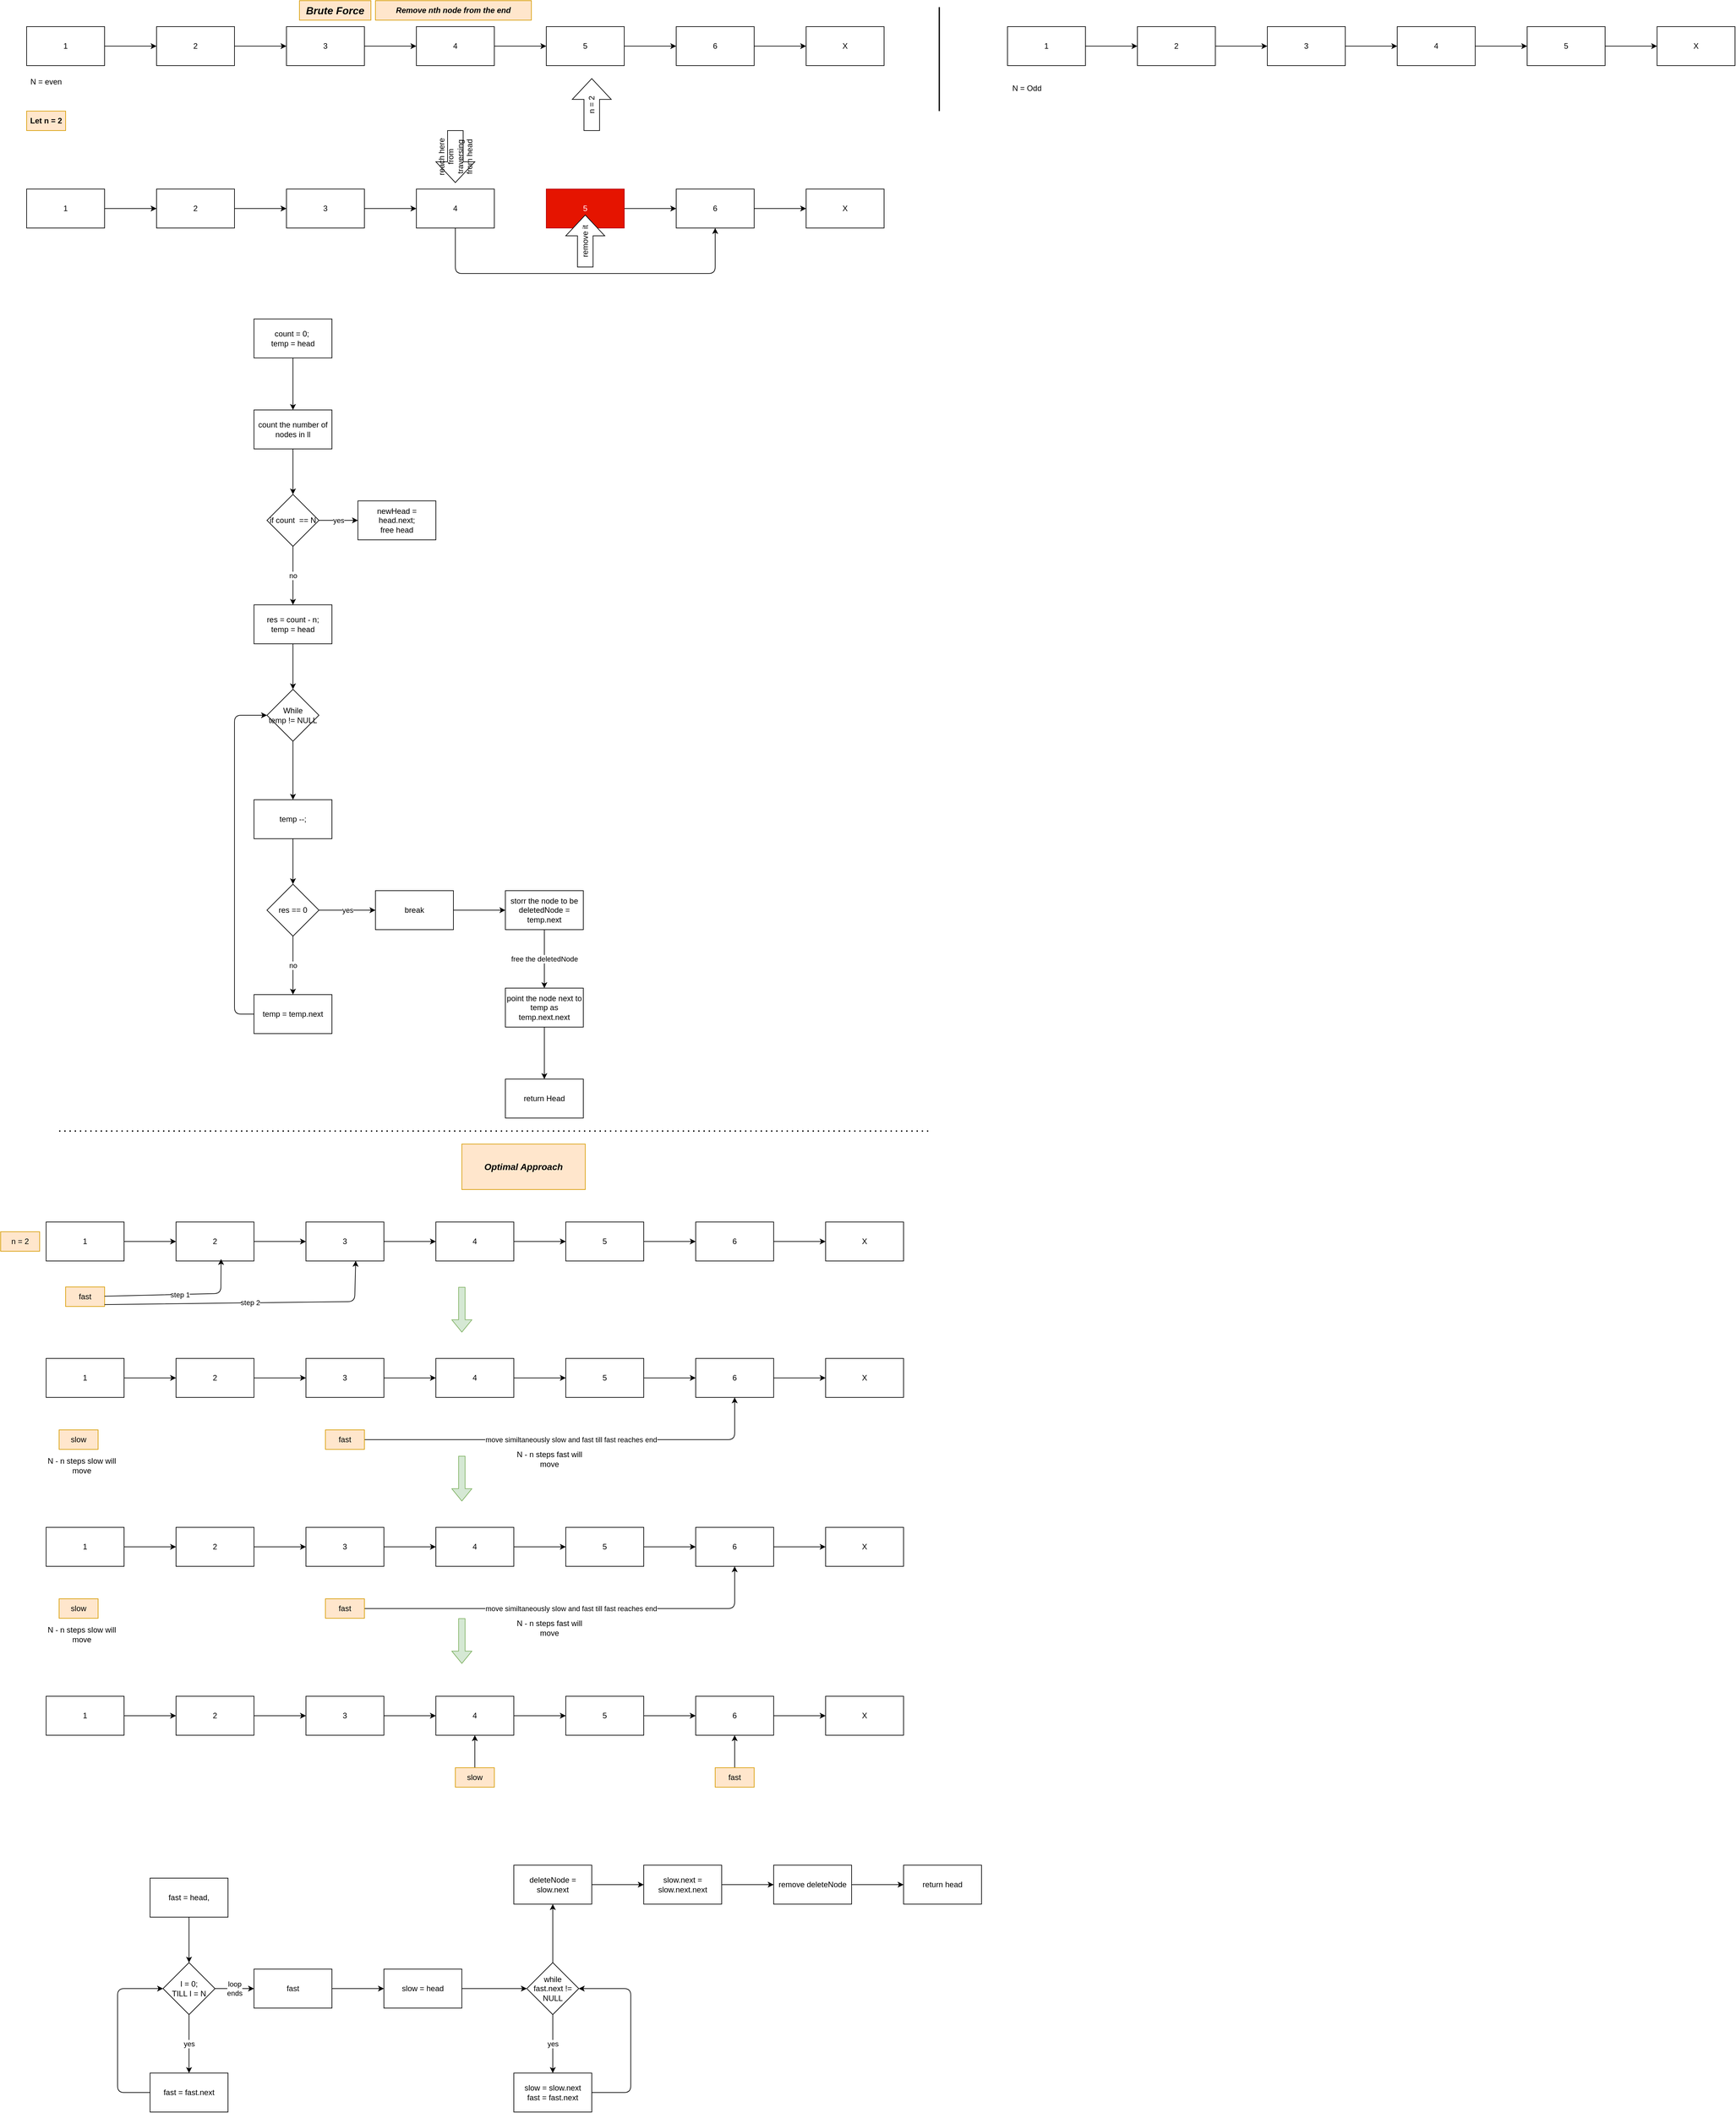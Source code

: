 <mxfile>
    <diagram id="QbyrsT3ZI68WgONQyrTk" name="Page-1">
        <mxGraphModel dx="834" dy="531" grid="1" gridSize="10" guides="1" tooltips="1" connect="1" arrows="1" fold="1" page="1" pageScale="1" pageWidth="827" pageHeight="1169" math="0" shadow="0">
            <root>
                <mxCell id="0"/>
                <mxCell id="1" parent="0"/>
                <mxCell id="2" value="Brute Force" style="text;strokeColor=#d79b00;align=center;fillColor=#ffe6cc;html=1;verticalAlign=middle;whiteSpace=wrap;rounded=0;fontStyle=3;fontSize=16;" vertex="1" parent="1">
                    <mxGeometry x="470" y="20" width="110" height="30" as="geometry"/>
                </mxCell>
                <mxCell id="5" value="" style="edgeStyle=none;html=1;" edge="1" parent="1" source="3" target="4">
                    <mxGeometry relative="1" as="geometry"/>
                </mxCell>
                <mxCell id="3" value="1" style="whiteSpace=wrap;html=1;" vertex="1" parent="1">
                    <mxGeometry x="50" y="60" width="120" height="60" as="geometry"/>
                </mxCell>
                <mxCell id="7" value="" style="edgeStyle=none;html=1;" edge="1" parent="1" source="4" target="6">
                    <mxGeometry relative="1" as="geometry"/>
                </mxCell>
                <mxCell id="4" value="2" style="whiteSpace=wrap;html=1;" vertex="1" parent="1">
                    <mxGeometry x="250" y="60" width="120" height="60" as="geometry"/>
                </mxCell>
                <mxCell id="9" value="" style="edgeStyle=none;html=1;" edge="1" parent="1" source="6" target="8">
                    <mxGeometry relative="1" as="geometry"/>
                </mxCell>
                <mxCell id="6" value="3" style="whiteSpace=wrap;html=1;" vertex="1" parent="1">
                    <mxGeometry x="450" y="60" width="120" height="60" as="geometry"/>
                </mxCell>
                <mxCell id="11" value="" style="edgeStyle=none;html=1;" edge="1" parent="1" source="8" target="10">
                    <mxGeometry relative="1" as="geometry"/>
                </mxCell>
                <mxCell id="8" value="4" style="whiteSpace=wrap;html=1;" vertex="1" parent="1">
                    <mxGeometry x="650" y="60" width="120" height="60" as="geometry"/>
                </mxCell>
                <mxCell id="13" value="" style="edgeStyle=none;html=1;" edge="1" parent="1" source="10" target="12">
                    <mxGeometry relative="1" as="geometry"/>
                </mxCell>
                <mxCell id="10" value="5" style="whiteSpace=wrap;html=1;" vertex="1" parent="1">
                    <mxGeometry x="850" y="60" width="120" height="60" as="geometry"/>
                </mxCell>
                <mxCell id="15" value="" style="edgeStyle=none;html=1;" edge="1" parent="1" source="12" target="14">
                    <mxGeometry relative="1" as="geometry"/>
                </mxCell>
                <mxCell id="12" value="6" style="whiteSpace=wrap;html=1;" vertex="1" parent="1">
                    <mxGeometry x="1050" y="60" width="120" height="60" as="geometry"/>
                </mxCell>
                <mxCell id="14" value="X" style="whiteSpace=wrap;html=1;" vertex="1" parent="1">
                    <mxGeometry x="1250" y="60" width="120" height="60" as="geometry"/>
                </mxCell>
                <mxCell id="16" value="" style="edgeStyle=none;html=1;" edge="1" source="17" target="19" parent="1">
                    <mxGeometry relative="1" as="geometry"/>
                </mxCell>
                <mxCell id="17" value="1" style="whiteSpace=wrap;html=1;" vertex="1" parent="1">
                    <mxGeometry x="1560" y="60" width="120" height="60" as="geometry"/>
                </mxCell>
                <mxCell id="18" value="" style="edgeStyle=none;html=1;" edge="1" source="19" target="21" parent="1">
                    <mxGeometry relative="1" as="geometry"/>
                </mxCell>
                <mxCell id="19" value="2" style="whiteSpace=wrap;html=1;" vertex="1" parent="1">
                    <mxGeometry x="1760" y="60" width="120" height="60" as="geometry"/>
                </mxCell>
                <mxCell id="20" value="" style="edgeStyle=none;html=1;" edge="1" source="21" target="23" parent="1">
                    <mxGeometry relative="1" as="geometry"/>
                </mxCell>
                <mxCell id="21" value="3" style="whiteSpace=wrap;html=1;" vertex="1" parent="1">
                    <mxGeometry x="1960" y="60" width="120" height="60" as="geometry"/>
                </mxCell>
                <mxCell id="22" value="" style="edgeStyle=none;html=1;" edge="1" source="23" target="25" parent="1">
                    <mxGeometry relative="1" as="geometry"/>
                </mxCell>
                <mxCell id="23" value="4" style="whiteSpace=wrap;html=1;" vertex="1" parent="1">
                    <mxGeometry x="2160" y="60" width="120" height="60" as="geometry"/>
                </mxCell>
                <mxCell id="33" value="" style="edgeStyle=none;html=1;" edge="1" parent="1" source="25" target="28">
                    <mxGeometry relative="1" as="geometry"/>
                </mxCell>
                <mxCell id="25" value="5" style="whiteSpace=wrap;html=1;" vertex="1" parent="1">
                    <mxGeometry x="2360" y="60" width="120" height="60" as="geometry"/>
                </mxCell>
                <mxCell id="28" value="X" style="whiteSpace=wrap;html=1;" vertex="1" parent="1">
                    <mxGeometry x="2560" y="60" width="120" height="60" as="geometry"/>
                </mxCell>
                <mxCell id="29" value="" style="line;strokeWidth=2;direction=south;html=1;" vertex="1" parent="1">
                    <mxGeometry x="1450" y="30" width="10" height="160" as="geometry"/>
                </mxCell>
                <mxCell id="30" value="N = even" style="text;strokeColor=none;align=center;fillColor=none;html=1;verticalAlign=middle;whiteSpace=wrap;rounded=0;" vertex="1" parent="1">
                    <mxGeometry x="50" y="130" width="60" height="30" as="geometry"/>
                </mxCell>
                <mxCell id="32" value="N = Odd" style="text;strokeColor=none;align=center;fillColor=none;html=1;verticalAlign=middle;whiteSpace=wrap;rounded=0;" vertex="1" parent="1">
                    <mxGeometry x="1560" y="140" width="60" height="30" as="geometry"/>
                </mxCell>
                <mxCell id="34" value="Remove nth node from the end" style="text;strokeColor=#d79b00;align=center;fillColor=#ffe6cc;html=1;verticalAlign=middle;whiteSpace=wrap;rounded=0;fontStyle=3" vertex="1" parent="1">
                    <mxGeometry x="587" y="20" width="240" height="30" as="geometry"/>
                </mxCell>
                <mxCell id="35" value="Let n = 2" style="text;strokeColor=#d79b00;align=center;fillColor=#ffe6cc;html=1;verticalAlign=middle;whiteSpace=wrap;rounded=0;fontStyle=1" vertex="1" parent="1">
                    <mxGeometry x="50" y="190" width="60" height="30" as="geometry"/>
                </mxCell>
                <mxCell id="37" value="n = 2" style="shape=singleArrow;whiteSpace=wrap;html=1;arrowWidth=0.4;arrowSize=0.4;rotation=-90;" vertex="1" parent="1">
                    <mxGeometry x="880" y="150" width="80" height="60" as="geometry"/>
                </mxCell>
                <mxCell id="38" value="" style="edgeStyle=none;html=1;" edge="1" source="39" target="41" parent="1">
                    <mxGeometry relative="1" as="geometry"/>
                </mxCell>
                <mxCell id="39" value="1" style="whiteSpace=wrap;html=1;" vertex="1" parent="1">
                    <mxGeometry x="50" y="310" width="120" height="60" as="geometry"/>
                </mxCell>
                <mxCell id="40" value="" style="edgeStyle=none;html=1;" edge="1" source="41" target="43" parent="1">
                    <mxGeometry relative="1" as="geometry"/>
                </mxCell>
                <mxCell id="41" value="2" style="whiteSpace=wrap;html=1;" vertex="1" parent="1">
                    <mxGeometry x="250" y="310" width="120" height="60" as="geometry"/>
                </mxCell>
                <mxCell id="42" value="" style="edgeStyle=none;html=1;" edge="1" source="43" target="45" parent="1">
                    <mxGeometry relative="1" as="geometry"/>
                </mxCell>
                <mxCell id="43" value="3" style="whiteSpace=wrap;html=1;" vertex="1" parent="1">
                    <mxGeometry x="450" y="310" width="120" height="60" as="geometry"/>
                </mxCell>
                <mxCell id="44" value="" style="edgeStyle=none;html=1;entryX=0.5;entryY=1;entryDx=0;entryDy=0;" edge="1" source="45" target="49" parent="1">
                    <mxGeometry relative="1" as="geometry">
                        <Array as="points">
                            <mxPoint x="710" y="440"/>
                            <mxPoint x="1110" y="440"/>
                        </Array>
                    </mxGeometry>
                </mxCell>
                <mxCell id="45" value="4" style="whiteSpace=wrap;html=1;" vertex="1" parent="1">
                    <mxGeometry x="650" y="310" width="120" height="60" as="geometry"/>
                </mxCell>
                <mxCell id="46" value="" style="edgeStyle=none;html=1;" edge="1" source="47" target="49" parent="1">
                    <mxGeometry relative="1" as="geometry"/>
                </mxCell>
                <mxCell id="47" value="5" style="whiteSpace=wrap;html=1;fillColor=#e51400;strokeColor=#B20000;fontColor=#ffffff;" vertex="1" parent="1">
                    <mxGeometry x="850" y="310" width="120" height="60" as="geometry"/>
                </mxCell>
                <mxCell id="48" value="" style="edgeStyle=none;html=1;" edge="1" source="49" target="50" parent="1">
                    <mxGeometry relative="1" as="geometry"/>
                </mxCell>
                <mxCell id="49" value="6" style="whiteSpace=wrap;html=1;" vertex="1" parent="1">
                    <mxGeometry x="1050" y="310" width="120" height="60" as="geometry"/>
                </mxCell>
                <mxCell id="50" value="X" style="whiteSpace=wrap;html=1;" vertex="1" parent="1">
                    <mxGeometry x="1250" y="310" width="120" height="60" as="geometry"/>
                </mxCell>
                <mxCell id="51" value="reach here from traversing from head" style="shape=singleArrow;whiteSpace=wrap;html=1;arrowWidth=0.4;arrowSize=0.4;rotation=-90;direction=west;" vertex="1" parent="1">
                    <mxGeometry x="670" y="230" width="80" height="60" as="geometry"/>
                </mxCell>
                <mxCell id="52" value="remove it" style="shape=singleArrow;whiteSpace=wrap;html=1;arrowWidth=0.4;arrowSize=0.4;rotation=-90;" vertex="1" parent="1">
                    <mxGeometry x="870" y="360" width="80" height="60" as="geometry"/>
                </mxCell>
                <mxCell id="55" value="" style="edgeStyle=none;html=1;" edge="1" parent="1" source="53" target="54">
                    <mxGeometry relative="1" as="geometry"/>
                </mxCell>
                <mxCell id="53" value="count = 0;&amp;nbsp;&lt;div&gt;temp = head&lt;/div&gt;" style="whiteSpace=wrap;html=1;" vertex="1" parent="1">
                    <mxGeometry x="400" y="510" width="120" height="60" as="geometry"/>
                </mxCell>
                <mxCell id="59" value="" style="edgeStyle=none;html=1;" edge="1" parent="1" source="54" target="58">
                    <mxGeometry relative="1" as="geometry"/>
                </mxCell>
                <mxCell id="54" value="count the number of nodes in ll" style="whiteSpace=wrap;html=1;" vertex="1" parent="1">
                    <mxGeometry x="400" y="650" width="120" height="60" as="geometry"/>
                </mxCell>
                <mxCell id="61" value="yes" style="edgeStyle=none;html=1;" edge="1" parent="1" source="58" target="60">
                    <mxGeometry relative="1" as="geometry"/>
                </mxCell>
                <mxCell id="63" value="no" style="edgeStyle=none;html=1;" edge="1" parent="1" source="58" target="62">
                    <mxGeometry relative="1" as="geometry"/>
                </mxCell>
                <mxCell id="58" value="if count&amp;nbsp; == N" style="rhombus;whiteSpace=wrap;html=1;" vertex="1" parent="1">
                    <mxGeometry x="420" y="780" width="80" height="80" as="geometry"/>
                </mxCell>
                <mxCell id="60" value="newHead = head.next;&lt;div&gt;free head&lt;/div&gt;" style="whiteSpace=wrap;html=1;" vertex="1" parent="1">
                    <mxGeometry x="560" y="790" width="120" height="60" as="geometry"/>
                </mxCell>
                <mxCell id="65" value="" style="edgeStyle=none;html=1;" edge="1" parent="1" source="62" target="64">
                    <mxGeometry relative="1" as="geometry"/>
                </mxCell>
                <mxCell id="62" value="res = count - n;&lt;div&gt;temp = head&lt;/div&gt;" style="whiteSpace=wrap;html=1;" vertex="1" parent="1">
                    <mxGeometry x="400" y="950" width="120" height="60" as="geometry"/>
                </mxCell>
                <mxCell id="67" value="" style="edgeStyle=none;html=1;" edge="1" parent="1" source="64" target="66">
                    <mxGeometry relative="1" as="geometry"/>
                </mxCell>
                <mxCell id="64" value="&lt;div&gt;While&lt;/div&gt;temp != NULL" style="rhombus;whiteSpace=wrap;html=1;" vertex="1" parent="1">
                    <mxGeometry x="420" y="1080" width="80" height="80" as="geometry"/>
                </mxCell>
                <mxCell id="69" value="" style="edgeStyle=none;html=1;" edge="1" parent="1" source="66" target="68">
                    <mxGeometry relative="1" as="geometry"/>
                </mxCell>
                <mxCell id="66" value="temp --;" style="whiteSpace=wrap;html=1;" vertex="1" parent="1">
                    <mxGeometry x="400" y="1250" width="120" height="60" as="geometry"/>
                </mxCell>
                <mxCell id="71" value="yes" style="edgeStyle=none;html=1;" edge="1" parent="1" source="68" target="70">
                    <mxGeometry relative="1" as="geometry"/>
                </mxCell>
                <mxCell id="73" value="no" style="edgeStyle=none;html=1;" edge="1" parent="1" source="68" target="72">
                    <mxGeometry relative="1" as="geometry"/>
                </mxCell>
                <mxCell id="68" value="res == 0" style="rhombus;whiteSpace=wrap;html=1;" vertex="1" parent="1">
                    <mxGeometry x="420" y="1380" width="80" height="80" as="geometry"/>
                </mxCell>
                <mxCell id="78" value="" style="edgeStyle=none;html=1;" edge="1" parent="1" source="70" target="77">
                    <mxGeometry relative="1" as="geometry"/>
                </mxCell>
                <mxCell id="70" value="break" style="whiteSpace=wrap;html=1;" vertex="1" parent="1">
                    <mxGeometry x="587" y="1390" width="120" height="60" as="geometry"/>
                </mxCell>
                <mxCell id="74" style="edgeStyle=none;html=1;entryX=0;entryY=0.5;entryDx=0;entryDy=0;" edge="1" parent="1" source="72" target="64">
                    <mxGeometry relative="1" as="geometry">
                        <mxPoint x="310.0" y="1360" as="targetPoint"/>
                        <Array as="points">
                            <mxPoint x="370" y="1580"/>
                            <mxPoint x="370" y="1120"/>
                        </Array>
                    </mxGeometry>
                </mxCell>
                <mxCell id="72" value="temp = temp.next" style="whiteSpace=wrap;html=1;" vertex="1" parent="1">
                    <mxGeometry x="400" y="1550" width="120" height="60" as="geometry"/>
                </mxCell>
                <mxCell id="80" value="free the deletedNode" style="edgeStyle=none;html=1;" edge="1" parent="1" source="77" target="79">
                    <mxGeometry relative="1" as="geometry"/>
                </mxCell>
                <mxCell id="77" value="storr the node to be deletedNode = temp.next" style="whiteSpace=wrap;html=1;" vertex="1" parent="1">
                    <mxGeometry x="787" y="1390" width="120" height="60" as="geometry"/>
                </mxCell>
                <mxCell id="82" value="" style="edgeStyle=none;html=1;" edge="1" parent="1" source="79" target="81">
                    <mxGeometry relative="1" as="geometry"/>
                </mxCell>
                <mxCell id="79" value="point the node next to temp as temp.next.next" style="whiteSpace=wrap;html=1;" vertex="1" parent="1">
                    <mxGeometry x="787" y="1540" width="120" height="60" as="geometry"/>
                </mxCell>
                <mxCell id="81" value="return Head" style="whiteSpace=wrap;html=1;" vertex="1" parent="1">
                    <mxGeometry x="787" y="1680" width="120" height="60" as="geometry"/>
                </mxCell>
                <mxCell id="83" value="" style="endArrow=none;dashed=1;html=1;dashPattern=1 3;strokeWidth=2;" edge="1" parent="1">
                    <mxGeometry width="50" height="50" relative="1" as="geometry">
                        <mxPoint x="100" y="1760" as="sourcePoint"/>
                        <mxPoint x="1440" y="1760" as="targetPoint"/>
                    </mxGeometry>
                </mxCell>
                <mxCell id="84" value="Optimal Approach" style="text;strokeColor=#d79b00;align=center;fillColor=#ffe6cc;html=1;verticalAlign=middle;whiteSpace=wrap;rounded=0;fontStyle=3;fontSize=14;" vertex="1" parent="1">
                    <mxGeometry x="720" y="1780" width="190" height="70" as="geometry"/>
                </mxCell>
                <mxCell id="85" value="" style="edgeStyle=none;html=1;" edge="1" source="86" target="88" parent="1">
                    <mxGeometry relative="1" as="geometry"/>
                </mxCell>
                <mxCell id="86" value="1" style="whiteSpace=wrap;html=1;" vertex="1" parent="1">
                    <mxGeometry x="80" y="1900" width="120" height="60" as="geometry"/>
                </mxCell>
                <mxCell id="87" value="" style="edgeStyle=none;html=1;" edge="1" source="88" target="90" parent="1">
                    <mxGeometry relative="1" as="geometry"/>
                </mxCell>
                <mxCell id="88" value="2" style="whiteSpace=wrap;html=1;" vertex="1" parent="1">
                    <mxGeometry x="280" y="1900" width="120" height="60" as="geometry"/>
                </mxCell>
                <mxCell id="89" value="" style="edgeStyle=none;html=1;" edge="1" source="90" target="92" parent="1">
                    <mxGeometry relative="1" as="geometry"/>
                </mxCell>
                <mxCell id="90" value="3" style="whiteSpace=wrap;html=1;" vertex="1" parent="1">
                    <mxGeometry x="480" y="1900" width="120" height="60" as="geometry"/>
                </mxCell>
                <mxCell id="91" value="" style="edgeStyle=none;html=1;" edge="1" source="92" target="94" parent="1">
                    <mxGeometry relative="1" as="geometry"/>
                </mxCell>
                <mxCell id="92" value="4" style="whiteSpace=wrap;html=1;" vertex="1" parent="1">
                    <mxGeometry x="680" y="1900" width="120" height="60" as="geometry"/>
                </mxCell>
                <mxCell id="93" value="" style="edgeStyle=none;html=1;" edge="1" source="94" target="96" parent="1">
                    <mxGeometry relative="1" as="geometry"/>
                </mxCell>
                <mxCell id="94" value="5" style="whiteSpace=wrap;html=1;" vertex="1" parent="1">
                    <mxGeometry x="880" y="1900" width="120" height="60" as="geometry"/>
                </mxCell>
                <mxCell id="95" value="" style="edgeStyle=none;html=1;" edge="1" source="96" target="97" parent="1">
                    <mxGeometry relative="1" as="geometry"/>
                </mxCell>
                <mxCell id="96" value="6" style="whiteSpace=wrap;html=1;" vertex="1" parent="1">
                    <mxGeometry x="1080" y="1900" width="120" height="60" as="geometry"/>
                </mxCell>
                <mxCell id="97" value="X" style="whiteSpace=wrap;html=1;" vertex="1" parent="1">
                    <mxGeometry x="1280" y="1900" width="120" height="60" as="geometry"/>
                </mxCell>
                <mxCell id="98" value="n = 2" style="text;strokeColor=#d79b00;align=center;fillColor=#ffe6cc;html=1;verticalAlign=middle;whiteSpace=wrap;rounded=0;" vertex="1" parent="1">
                    <mxGeometry x="10" y="1915" width="60" height="30" as="geometry"/>
                </mxCell>
                <mxCell id="99" value="fast" style="text;strokeColor=#d79b00;align=center;fillColor=#ffe6cc;html=1;verticalAlign=middle;whiteSpace=wrap;rounded=0;" vertex="1" parent="1">
                    <mxGeometry x="110" y="2000" width="60" height="30" as="geometry"/>
                </mxCell>
                <mxCell id="102" value="step 1" style="edgeStyle=none;html=1;entryX=0.578;entryY=0.95;entryDx=0;entryDy=0;entryPerimeter=0;" edge="1" parent="1" source="99" target="88">
                    <mxGeometry relative="1" as="geometry">
                        <Array as="points">
                            <mxPoint x="349" y="2010"/>
                        </Array>
                    </mxGeometry>
                </mxCell>
                <mxCell id="104" value="step 2" style="edgeStyle=none;html=1;entryX=0.638;entryY=0.996;entryDx=0;entryDy=0;entryPerimeter=0;" edge="1" parent="1" target="90">
                    <mxGeometry relative="1" as="geometry">
                        <mxPoint x="170" y="2027.099" as="sourcePoint"/>
                        <mxPoint x="555.48" y="1970" as="targetPoint"/>
                        <Array as="points">
                            <mxPoint x="555" y="2022.46"/>
                        </Array>
                    </mxGeometry>
                </mxCell>
                <mxCell id="105" value="" style="edgeStyle=none;html=1;" edge="1" source="106" target="108" parent="1">
                    <mxGeometry relative="1" as="geometry"/>
                </mxCell>
                <mxCell id="106" value="1" style="whiteSpace=wrap;html=1;" vertex="1" parent="1">
                    <mxGeometry x="80" y="2110" width="120" height="60" as="geometry"/>
                </mxCell>
                <mxCell id="107" value="" style="edgeStyle=none;html=1;" edge="1" source="108" target="110" parent="1">
                    <mxGeometry relative="1" as="geometry"/>
                </mxCell>
                <mxCell id="108" value="2" style="whiteSpace=wrap;html=1;" vertex="1" parent="1">
                    <mxGeometry x="280" y="2110" width="120" height="60" as="geometry"/>
                </mxCell>
                <mxCell id="109" value="" style="edgeStyle=none;html=1;" edge="1" source="110" target="112" parent="1">
                    <mxGeometry relative="1" as="geometry"/>
                </mxCell>
                <mxCell id="110" value="3" style="whiteSpace=wrap;html=1;" vertex="1" parent="1">
                    <mxGeometry x="480" y="2110" width="120" height="60" as="geometry"/>
                </mxCell>
                <mxCell id="111" value="" style="edgeStyle=none;html=1;" edge="1" source="112" target="114" parent="1">
                    <mxGeometry relative="1" as="geometry"/>
                </mxCell>
                <mxCell id="112" value="4" style="whiteSpace=wrap;html=1;" vertex="1" parent="1">
                    <mxGeometry x="680" y="2110" width="120" height="60" as="geometry"/>
                </mxCell>
                <mxCell id="113" value="" style="edgeStyle=none;html=1;" edge="1" source="114" target="116" parent="1">
                    <mxGeometry relative="1" as="geometry"/>
                </mxCell>
                <mxCell id="114" value="5" style="whiteSpace=wrap;html=1;" vertex="1" parent="1">
                    <mxGeometry x="880" y="2110" width="120" height="60" as="geometry"/>
                </mxCell>
                <mxCell id="115" value="" style="edgeStyle=none;html=1;" edge="1" source="116" target="117" parent="1">
                    <mxGeometry relative="1" as="geometry"/>
                </mxCell>
                <mxCell id="116" value="6" style="whiteSpace=wrap;html=1;" vertex="1" parent="1">
                    <mxGeometry x="1080" y="2110" width="120" height="60" as="geometry"/>
                </mxCell>
                <mxCell id="117" value="X" style="whiteSpace=wrap;html=1;" vertex="1" parent="1">
                    <mxGeometry x="1280" y="2110" width="120" height="60" as="geometry"/>
                </mxCell>
                <mxCell id="122" value="move similtaneously slow and fast till fast reaches end" style="edgeStyle=none;html=1;entryX=0.5;entryY=1;entryDx=0;entryDy=0;" edge="1" parent="1" source="118" target="116">
                    <mxGeometry relative="1" as="geometry">
                        <Array as="points">
                            <mxPoint x="1140" y="2235"/>
                        </Array>
                    </mxGeometry>
                </mxCell>
                <mxCell id="118" value="fast" style="text;strokeColor=#d79b00;align=center;fillColor=#ffe6cc;html=1;verticalAlign=middle;whiteSpace=wrap;rounded=0;" vertex="1" parent="1">
                    <mxGeometry x="510" y="2220" width="60" height="30" as="geometry"/>
                </mxCell>
                <mxCell id="121" value="slow" style="text;strokeColor=#d79b00;align=center;fillColor=#ffe6cc;html=1;verticalAlign=middle;whiteSpace=wrap;rounded=0;" vertex="1" parent="1">
                    <mxGeometry x="100" y="2220" width="60" height="30" as="geometry"/>
                </mxCell>
                <mxCell id="123" value="N - n steps fast will move" style="text;strokeColor=none;align=center;fillColor=none;html=1;verticalAlign=middle;whiteSpace=wrap;rounded=0;" vertex="1" parent="1">
                    <mxGeometry x="800" y="2250" width="110" height="30" as="geometry"/>
                </mxCell>
                <mxCell id="124" value="N - n steps slow will move" style="text;strokeColor=none;align=center;fillColor=none;html=1;verticalAlign=middle;whiteSpace=wrap;rounded=0;" vertex="1" parent="1">
                    <mxGeometry x="80" y="2260" width="110" height="30" as="geometry"/>
                </mxCell>
                <mxCell id="125" value="" style="edgeStyle=none;html=1;" edge="1" source="126" target="128" parent="1">
                    <mxGeometry relative="1" as="geometry"/>
                </mxCell>
                <mxCell id="126" value="1" style="whiteSpace=wrap;html=1;" vertex="1" parent="1">
                    <mxGeometry x="80" y="2370" width="120" height="60" as="geometry"/>
                </mxCell>
                <mxCell id="127" value="" style="edgeStyle=none;html=1;" edge="1" source="128" target="130" parent="1">
                    <mxGeometry relative="1" as="geometry"/>
                </mxCell>
                <mxCell id="128" value="2" style="whiteSpace=wrap;html=1;" vertex="1" parent="1">
                    <mxGeometry x="280" y="2370" width="120" height="60" as="geometry"/>
                </mxCell>
                <mxCell id="129" value="" style="edgeStyle=none;html=1;" edge="1" source="130" target="132" parent="1">
                    <mxGeometry relative="1" as="geometry"/>
                </mxCell>
                <mxCell id="130" value="3" style="whiteSpace=wrap;html=1;" vertex="1" parent="1">
                    <mxGeometry x="480" y="2370" width="120" height="60" as="geometry"/>
                </mxCell>
                <mxCell id="131" value="" style="edgeStyle=none;html=1;" edge="1" source="132" target="134" parent="1">
                    <mxGeometry relative="1" as="geometry"/>
                </mxCell>
                <mxCell id="132" value="4" style="whiteSpace=wrap;html=1;" vertex="1" parent="1">
                    <mxGeometry x="680" y="2370" width="120" height="60" as="geometry"/>
                </mxCell>
                <mxCell id="133" value="" style="edgeStyle=none;html=1;" edge="1" source="134" target="136" parent="1">
                    <mxGeometry relative="1" as="geometry"/>
                </mxCell>
                <mxCell id="134" value="5" style="whiteSpace=wrap;html=1;" vertex="1" parent="1">
                    <mxGeometry x="880" y="2370" width="120" height="60" as="geometry"/>
                </mxCell>
                <mxCell id="135" value="" style="edgeStyle=none;html=1;" edge="1" source="136" target="137" parent="1">
                    <mxGeometry relative="1" as="geometry"/>
                </mxCell>
                <mxCell id="136" value="6" style="whiteSpace=wrap;html=1;" vertex="1" parent="1">
                    <mxGeometry x="1080" y="2370" width="120" height="60" as="geometry"/>
                </mxCell>
                <mxCell id="137" value="X" style="whiteSpace=wrap;html=1;" vertex="1" parent="1">
                    <mxGeometry x="1280" y="2370" width="120" height="60" as="geometry"/>
                </mxCell>
                <mxCell id="138" value="move similtaneously slow and fast till fast reaches end" style="edgeStyle=none;html=1;entryX=0.5;entryY=1;entryDx=0;entryDy=0;" edge="1" source="139" target="136" parent="1">
                    <mxGeometry relative="1" as="geometry">
                        <Array as="points">
                            <mxPoint x="1140" y="2495"/>
                        </Array>
                    </mxGeometry>
                </mxCell>
                <mxCell id="139" value="fast" style="text;strokeColor=#d79b00;align=center;fillColor=#ffe6cc;html=1;verticalAlign=middle;whiteSpace=wrap;rounded=0;" vertex="1" parent="1">
                    <mxGeometry x="510" y="2480" width="60" height="30" as="geometry"/>
                </mxCell>
                <mxCell id="140" value="slow" style="text;strokeColor=#d79b00;align=center;fillColor=#ffe6cc;html=1;verticalAlign=middle;whiteSpace=wrap;rounded=0;" vertex="1" parent="1">
                    <mxGeometry x="100" y="2480" width="60" height="30" as="geometry"/>
                </mxCell>
                <mxCell id="141" value="N - n steps fast will move" style="text;strokeColor=none;align=center;fillColor=none;html=1;verticalAlign=middle;whiteSpace=wrap;rounded=0;" vertex="1" parent="1">
                    <mxGeometry x="800" y="2510" width="110" height="30" as="geometry"/>
                </mxCell>
                <mxCell id="142" value="N - n steps slow will move" style="text;strokeColor=none;align=center;fillColor=none;html=1;verticalAlign=middle;whiteSpace=wrap;rounded=0;" vertex="1" parent="1">
                    <mxGeometry x="80" y="2520" width="110" height="30" as="geometry"/>
                </mxCell>
                <mxCell id="143" value="" style="shape=flexArrow;endArrow=classic;html=1;fillColor=#d5e8d4;strokeColor=#82b366;" edge="1" parent="1">
                    <mxGeometry width="50" height="50" relative="1" as="geometry">
                        <mxPoint x="720" y="2000" as="sourcePoint"/>
                        <mxPoint x="720" y="2070" as="targetPoint"/>
                    </mxGeometry>
                </mxCell>
                <mxCell id="144" value="" style="shape=flexArrow;endArrow=classic;html=1;fillColor=#d5e8d4;strokeColor=#82b366;" edge="1" parent="1">
                    <mxGeometry width="50" height="50" relative="1" as="geometry">
                        <mxPoint x="720" y="2260" as="sourcePoint"/>
                        <mxPoint x="720" y="2330" as="targetPoint"/>
                    </mxGeometry>
                </mxCell>
                <mxCell id="145" value="" style="shape=flexArrow;endArrow=classic;html=1;fillColor=#d5e8d4;strokeColor=#82b366;" edge="1" parent="1">
                    <mxGeometry width="50" height="50" relative="1" as="geometry">
                        <mxPoint x="720" y="2510" as="sourcePoint"/>
                        <mxPoint x="720" y="2580" as="targetPoint"/>
                    </mxGeometry>
                </mxCell>
                <mxCell id="146" value="" style="edgeStyle=none;html=1;" edge="1" source="147" target="149" parent="1">
                    <mxGeometry relative="1" as="geometry"/>
                </mxCell>
                <mxCell id="147" value="1" style="whiteSpace=wrap;html=1;" vertex="1" parent="1">
                    <mxGeometry x="80" y="2630" width="120" height="60" as="geometry"/>
                </mxCell>
                <mxCell id="148" value="" style="edgeStyle=none;html=1;" edge="1" source="149" target="151" parent="1">
                    <mxGeometry relative="1" as="geometry"/>
                </mxCell>
                <mxCell id="149" value="2" style="whiteSpace=wrap;html=1;" vertex="1" parent="1">
                    <mxGeometry x="280" y="2630" width="120" height="60" as="geometry"/>
                </mxCell>
                <mxCell id="150" value="" style="edgeStyle=none;html=1;" edge="1" source="151" target="153" parent="1">
                    <mxGeometry relative="1" as="geometry"/>
                </mxCell>
                <mxCell id="151" value="3" style="whiteSpace=wrap;html=1;" vertex="1" parent="1">
                    <mxGeometry x="480" y="2630" width="120" height="60" as="geometry"/>
                </mxCell>
                <mxCell id="152" value="" style="edgeStyle=none;html=1;" edge="1" source="153" target="155" parent="1">
                    <mxGeometry relative="1" as="geometry"/>
                </mxCell>
                <mxCell id="153" value="4" style="whiteSpace=wrap;html=1;" vertex="1" parent="1">
                    <mxGeometry x="680" y="2630" width="120" height="60" as="geometry"/>
                </mxCell>
                <mxCell id="154" value="" style="edgeStyle=none;html=1;" edge="1" source="155" target="157" parent="1">
                    <mxGeometry relative="1" as="geometry"/>
                </mxCell>
                <mxCell id="155" value="5" style="whiteSpace=wrap;html=1;" vertex="1" parent="1">
                    <mxGeometry x="880" y="2630" width="120" height="60" as="geometry"/>
                </mxCell>
                <mxCell id="156" value="" style="edgeStyle=none;html=1;" edge="1" source="157" target="158" parent="1">
                    <mxGeometry relative="1" as="geometry"/>
                </mxCell>
                <mxCell id="157" value="6" style="whiteSpace=wrap;html=1;" vertex="1" parent="1">
                    <mxGeometry x="1080" y="2630" width="120" height="60" as="geometry"/>
                </mxCell>
                <mxCell id="158" value="X" style="whiteSpace=wrap;html=1;" vertex="1" parent="1">
                    <mxGeometry x="1280" y="2630" width="120" height="60" as="geometry"/>
                </mxCell>
                <mxCell id="164" value="" style="edgeStyle=none;html=1;" edge="1" parent="1" source="160" target="157">
                    <mxGeometry relative="1" as="geometry"/>
                </mxCell>
                <mxCell id="160" value="fast" style="text;strokeColor=#d79b00;align=center;fillColor=#ffe6cc;html=1;verticalAlign=middle;whiteSpace=wrap;rounded=0;" vertex="1" parent="1">
                    <mxGeometry x="1110" y="2740" width="60" height="30" as="geometry"/>
                </mxCell>
                <mxCell id="166" value="" style="edgeStyle=none;html=1;" edge="1" parent="1" source="161" target="153">
                    <mxGeometry relative="1" as="geometry"/>
                </mxCell>
                <mxCell id="161" value="slow" style="text;strokeColor=#d79b00;align=center;fillColor=#ffe6cc;html=1;verticalAlign=middle;whiteSpace=wrap;rounded=0;" vertex="1" parent="1">
                    <mxGeometry x="710" y="2740" width="60" height="30" as="geometry"/>
                </mxCell>
                <mxCell id="169" value="" style="edgeStyle=none;html=1;" edge="1" parent="1" source="167" target="168">
                    <mxGeometry relative="1" as="geometry"/>
                </mxCell>
                <mxCell id="167" value="fast = head," style="whiteSpace=wrap;html=1;" vertex="1" parent="1">
                    <mxGeometry x="240" y="2910" width="120" height="60" as="geometry"/>
                </mxCell>
                <mxCell id="171" value="yes" style="edgeStyle=none;html=1;" edge="1" parent="1" source="168" target="170">
                    <mxGeometry relative="1" as="geometry"/>
                </mxCell>
                <mxCell id="174" value="loop&lt;div&gt;ends&lt;/div&gt;" style="edgeStyle=none;html=1;" edge="1" parent="1" source="168" target="173">
                    <mxGeometry relative="1" as="geometry"/>
                </mxCell>
                <mxCell id="168" value="I = 0;&lt;div&gt;TILL I = N&lt;/div&gt;" style="rhombus;whiteSpace=wrap;html=1;" vertex="1" parent="1">
                    <mxGeometry x="260" y="3040" width="80" height="80" as="geometry"/>
                </mxCell>
                <mxCell id="172" style="edgeStyle=none;html=1;entryX=0;entryY=0.5;entryDx=0;entryDy=0;" edge="1" parent="1" source="170" target="168">
                    <mxGeometry relative="1" as="geometry">
                        <Array as="points">
                            <mxPoint x="190" y="3240"/>
                            <mxPoint x="190" y="3080"/>
                        </Array>
                    </mxGeometry>
                </mxCell>
                <mxCell id="170" value="fast = fast.next" style="whiteSpace=wrap;html=1;" vertex="1" parent="1">
                    <mxGeometry x="240" y="3210" width="120" height="60" as="geometry"/>
                </mxCell>
                <mxCell id="176" value="" style="edgeStyle=none;html=1;" edge="1" parent="1" source="173" target="175">
                    <mxGeometry relative="1" as="geometry"/>
                </mxCell>
                <mxCell id="173" value="fast" style="whiteSpace=wrap;html=1;" vertex="1" parent="1">
                    <mxGeometry x="400" y="3050" width="120" height="60" as="geometry"/>
                </mxCell>
                <mxCell id="178" value="" style="edgeStyle=none;html=1;" edge="1" parent="1" source="175" target="177">
                    <mxGeometry relative="1" as="geometry"/>
                </mxCell>
                <mxCell id="175" value="slow = head" style="whiteSpace=wrap;html=1;" vertex="1" parent="1">
                    <mxGeometry x="600" y="3050" width="120" height="60" as="geometry"/>
                </mxCell>
                <mxCell id="180" value="yes" style="edgeStyle=none;html=1;" edge="1" parent="1" source="177" target="179">
                    <mxGeometry relative="1" as="geometry"/>
                </mxCell>
                <mxCell id="183" value="" style="edgeStyle=none;html=1;" edge="1" parent="1" source="177" target="182">
                    <mxGeometry relative="1" as="geometry"/>
                </mxCell>
                <mxCell id="177" value="while&lt;div&gt;fast.next != NULL&lt;/div&gt;" style="rhombus;whiteSpace=wrap;html=1;" vertex="1" parent="1">
                    <mxGeometry x="820" y="3040" width="80" height="80" as="geometry"/>
                </mxCell>
                <mxCell id="181" style="edgeStyle=none;html=1;entryX=1;entryY=0.5;entryDx=0;entryDy=0;" edge="1" parent="1" source="179" target="177">
                    <mxGeometry relative="1" as="geometry">
                        <Array as="points">
                            <mxPoint x="980" y="3240"/>
                            <mxPoint x="980" y="3080"/>
                        </Array>
                    </mxGeometry>
                </mxCell>
                <mxCell id="179" value="slow = slow.next&lt;div&gt;fast = fast.next&lt;/div&gt;" style="whiteSpace=wrap;html=1;" vertex="1" parent="1">
                    <mxGeometry x="800" y="3210" width="120" height="60" as="geometry"/>
                </mxCell>
                <mxCell id="185" value="" style="edgeStyle=none;html=1;" edge="1" parent="1" source="182" target="184">
                    <mxGeometry relative="1" as="geometry"/>
                </mxCell>
                <mxCell id="182" value="deleteNode = slow.next" style="whiteSpace=wrap;html=1;" vertex="1" parent="1">
                    <mxGeometry x="800" y="2890" width="120" height="60" as="geometry"/>
                </mxCell>
                <mxCell id="187" value="" style="edgeStyle=none;html=1;" edge="1" parent="1" source="184" target="186">
                    <mxGeometry relative="1" as="geometry"/>
                </mxCell>
                <mxCell id="184" value="slow.next = slow.next.next" style="whiteSpace=wrap;html=1;" vertex="1" parent="1">
                    <mxGeometry x="1000" y="2890" width="120" height="60" as="geometry"/>
                </mxCell>
                <mxCell id="189" value="" style="edgeStyle=none;html=1;" edge="1" parent="1" source="186" target="188">
                    <mxGeometry relative="1" as="geometry"/>
                </mxCell>
                <mxCell id="186" value="remove deleteNode" style="whiteSpace=wrap;html=1;" vertex="1" parent="1">
                    <mxGeometry x="1200" y="2890" width="120" height="60" as="geometry"/>
                </mxCell>
                <mxCell id="188" value="return head" style="whiteSpace=wrap;html=1;" vertex="1" parent="1">
                    <mxGeometry x="1400" y="2890" width="120" height="60" as="geometry"/>
                </mxCell>
            </root>
        </mxGraphModel>
    </diagram>
</mxfile>
